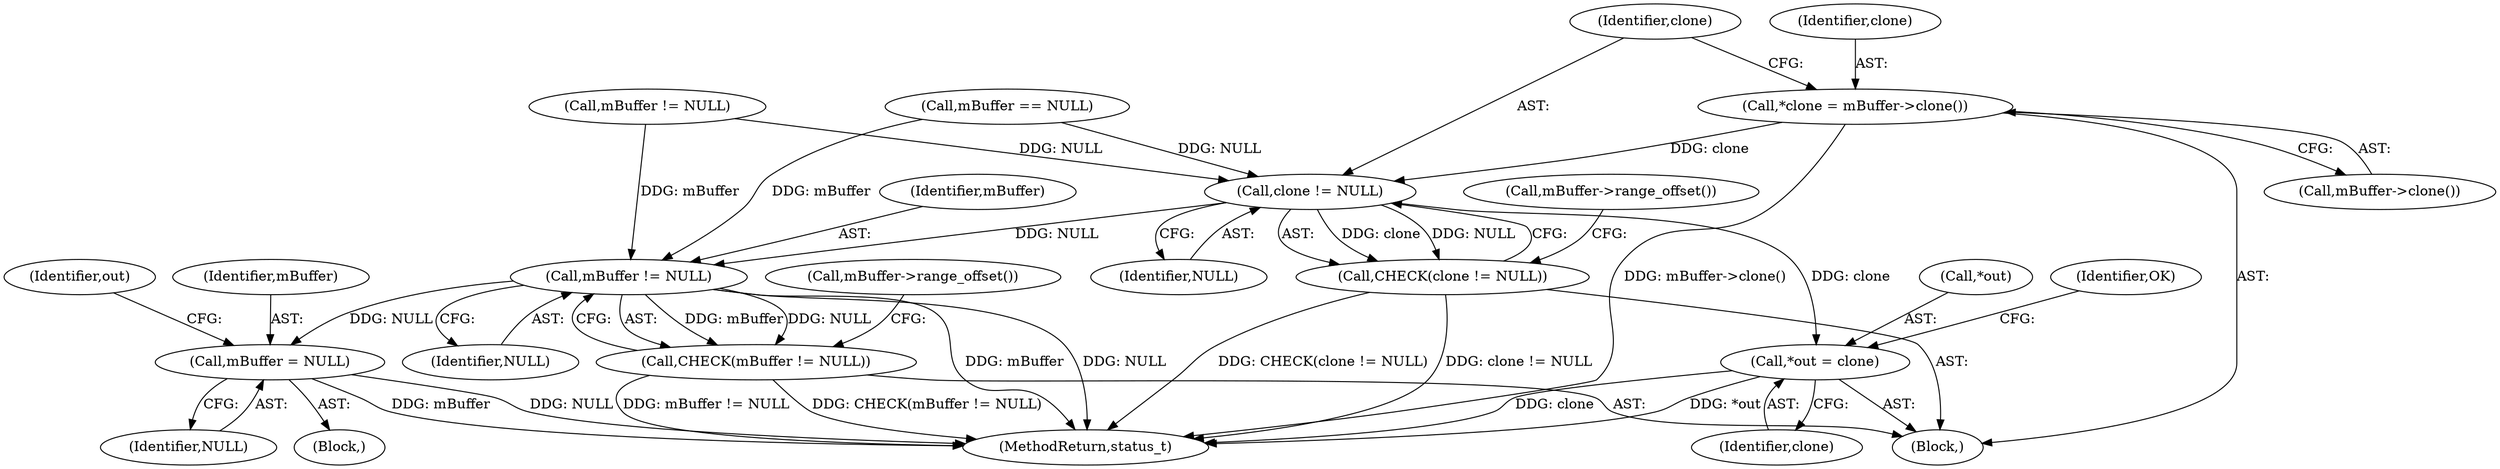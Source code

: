 digraph "0_Android_7a282fb64fef25349e9d341f102d9cea3bf75baf@pointer" {
"1000454" [label="(Call,*clone = mBuffer->clone())"];
"1000458" [label="(Call,clone != NULL)"];
"1000457" [label="(Call,CHECK(clone != NULL))"];
"1000467" [label="(Call,mBuffer != NULL)"];
"1000466" [label="(Call,CHECK(mBuffer != NULL))"];
"1000487" [label="(Call,mBuffer = NULL)"];
"1000490" [label="(Call,*out = clone)"];
"1000489" [label="(Identifier,NULL)"];
"1000736" [label="(MethodReturn,status_t)"];
"1000493" [label="(Identifier,clone)"];
"1000467" [label="(Call,mBuffer != NULL)"];
"1000490" [label="(Call,*out = clone)"];
"1000458" [label="(Call,clone != NULL)"];
"1000468" [label="(Identifier,mBuffer)"];
"1000455" [label="(Identifier,clone)"];
"1000466" [label="(Call,CHECK(mBuffer != NULL))"];
"1000264" [label="(Call,mBuffer == NULL)"];
"1000485" [label="(Block,)"];
"1000495" [label="(Identifier,OK)"];
"1000491" [label="(Call,*out)"];
"1000492" [label="(Identifier,out)"];
"1000459" [label="(Identifier,clone)"];
"1000463" [label="(Call,mBuffer->range_offset())"];
"1000487" [label="(Call,mBuffer = NULL)"];
"1000488" [label="(Identifier,mBuffer)"];
"1000457" [label="(Call,CHECK(clone != NULL))"];
"1000472" [label="(Call,mBuffer->range_offset())"];
"1000355" [label="(Call,mBuffer != NULL)"];
"1000460" [label="(Identifier,NULL)"];
"1000328" [label="(Block,)"];
"1000456" [label="(Call,mBuffer->clone())"];
"1000454" [label="(Call,*clone = mBuffer->clone())"];
"1000469" [label="(Identifier,NULL)"];
"1000454" -> "1000328"  [label="AST: "];
"1000454" -> "1000456"  [label="CFG: "];
"1000455" -> "1000454"  [label="AST: "];
"1000456" -> "1000454"  [label="AST: "];
"1000459" -> "1000454"  [label="CFG: "];
"1000454" -> "1000736"  [label="DDG: mBuffer->clone()"];
"1000454" -> "1000458"  [label="DDG: clone"];
"1000458" -> "1000457"  [label="AST: "];
"1000458" -> "1000460"  [label="CFG: "];
"1000459" -> "1000458"  [label="AST: "];
"1000460" -> "1000458"  [label="AST: "];
"1000457" -> "1000458"  [label="CFG: "];
"1000458" -> "1000457"  [label="DDG: clone"];
"1000458" -> "1000457"  [label="DDG: NULL"];
"1000355" -> "1000458"  [label="DDG: NULL"];
"1000264" -> "1000458"  [label="DDG: NULL"];
"1000458" -> "1000467"  [label="DDG: NULL"];
"1000458" -> "1000490"  [label="DDG: clone"];
"1000457" -> "1000328"  [label="AST: "];
"1000463" -> "1000457"  [label="CFG: "];
"1000457" -> "1000736"  [label="DDG: CHECK(clone != NULL)"];
"1000457" -> "1000736"  [label="DDG: clone != NULL"];
"1000467" -> "1000466"  [label="AST: "];
"1000467" -> "1000469"  [label="CFG: "];
"1000468" -> "1000467"  [label="AST: "];
"1000469" -> "1000467"  [label="AST: "];
"1000466" -> "1000467"  [label="CFG: "];
"1000467" -> "1000736"  [label="DDG: mBuffer"];
"1000467" -> "1000736"  [label="DDG: NULL"];
"1000467" -> "1000466"  [label="DDG: mBuffer"];
"1000467" -> "1000466"  [label="DDG: NULL"];
"1000355" -> "1000467"  [label="DDG: mBuffer"];
"1000264" -> "1000467"  [label="DDG: mBuffer"];
"1000467" -> "1000487"  [label="DDG: NULL"];
"1000466" -> "1000328"  [label="AST: "];
"1000472" -> "1000466"  [label="CFG: "];
"1000466" -> "1000736"  [label="DDG: mBuffer != NULL"];
"1000466" -> "1000736"  [label="DDG: CHECK(mBuffer != NULL)"];
"1000487" -> "1000485"  [label="AST: "];
"1000487" -> "1000489"  [label="CFG: "];
"1000488" -> "1000487"  [label="AST: "];
"1000489" -> "1000487"  [label="AST: "];
"1000492" -> "1000487"  [label="CFG: "];
"1000487" -> "1000736"  [label="DDG: NULL"];
"1000487" -> "1000736"  [label="DDG: mBuffer"];
"1000490" -> "1000328"  [label="AST: "];
"1000490" -> "1000493"  [label="CFG: "];
"1000491" -> "1000490"  [label="AST: "];
"1000493" -> "1000490"  [label="AST: "];
"1000495" -> "1000490"  [label="CFG: "];
"1000490" -> "1000736"  [label="DDG: clone"];
"1000490" -> "1000736"  [label="DDG: *out"];
}
